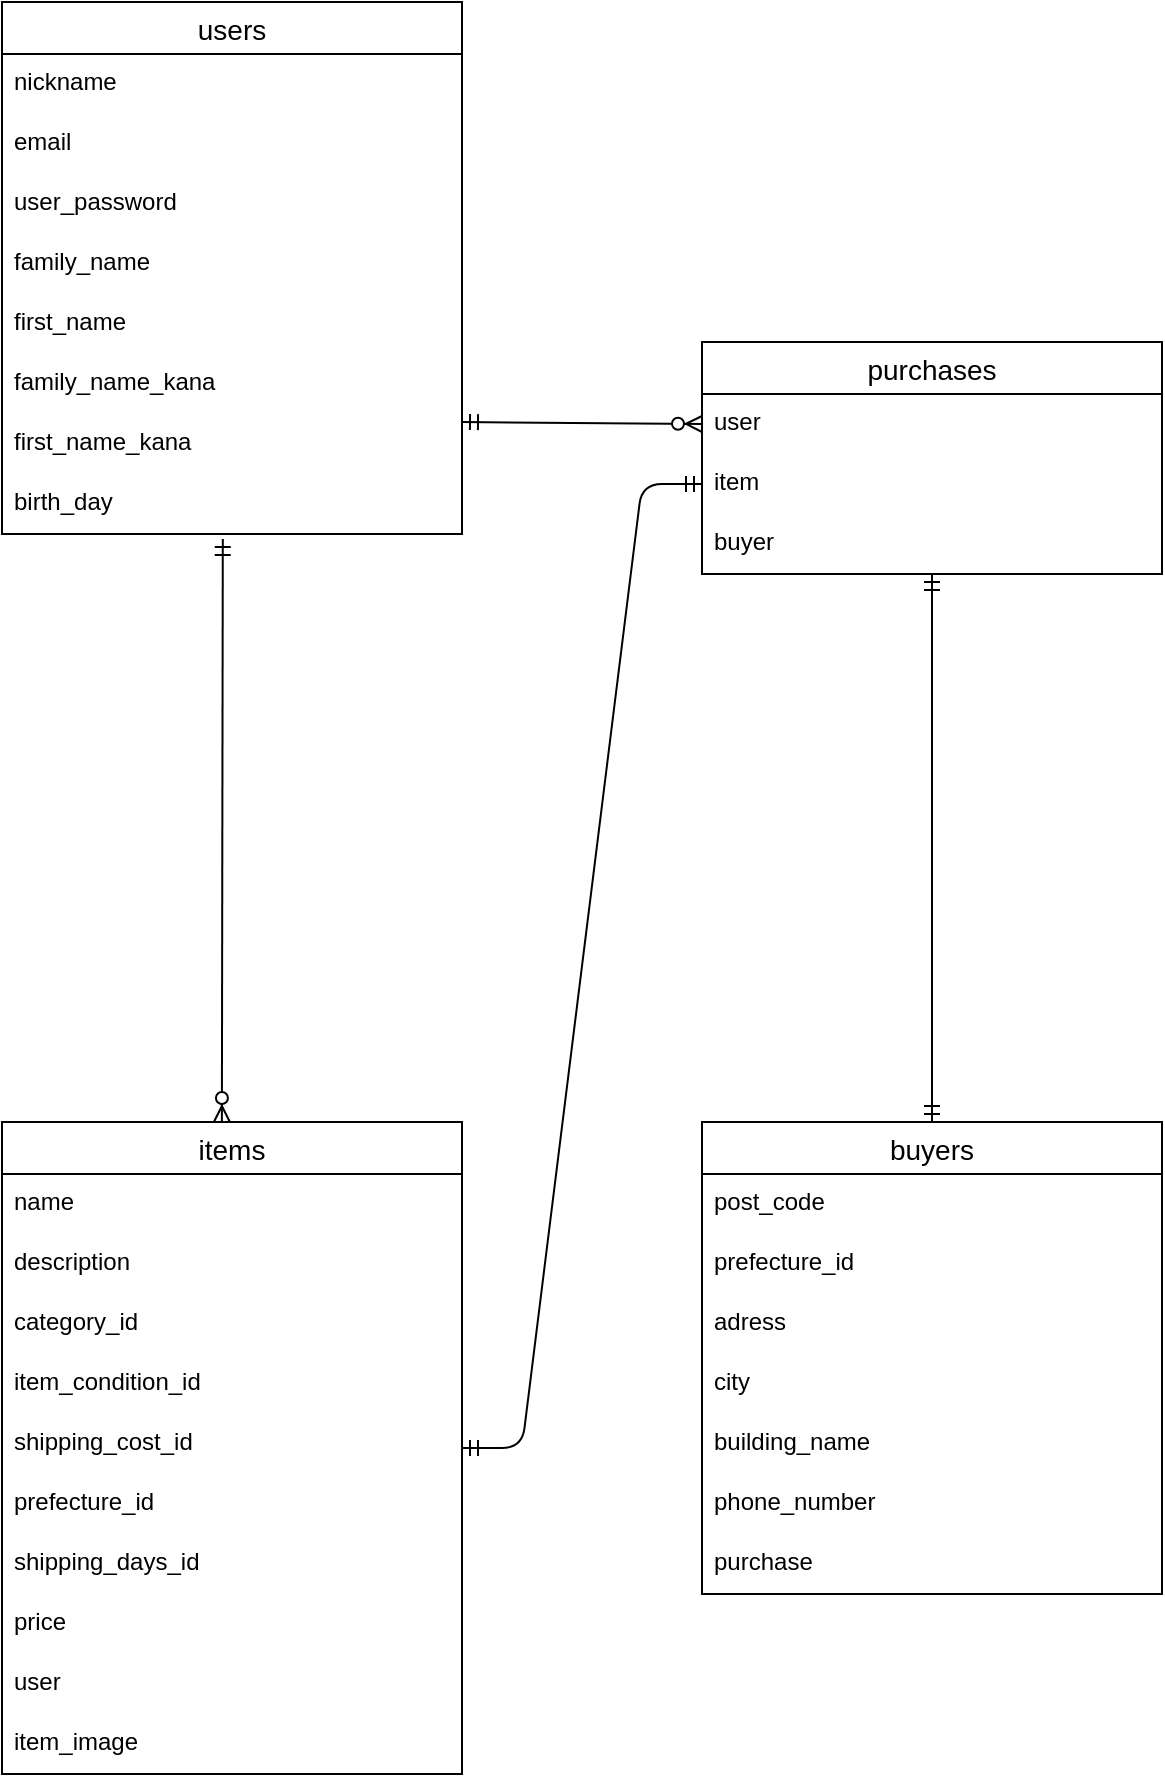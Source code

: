 <mxfile>
    <diagram id="b2SMQS_5gbu7xmif3Qgn" name="ページ1">
        <mxGraphModel dx="578" dy="753" grid="1" gridSize="10" guides="1" tooltips="1" connect="1" arrows="1" fold="1" page="1" pageScale="1" pageWidth="827" pageHeight="1169" math="0" shadow="0">
            <root>
                <mxCell id="0"/>
                <mxCell id="1" parent="0"/>
                <mxCell id="seeBD-jilsLh87T198hh-46" value="users" style="swimlane;fontStyle=0;childLayout=stackLayout;horizontal=1;startSize=26;horizontalStack=0;resizeParent=1;resizeParentMax=0;resizeLast=0;collapsible=1;marginBottom=0;align=center;fontSize=14;" parent="1" vertex="1">
                    <mxGeometry x="10" y="80" width="230" height="266" as="geometry"/>
                </mxCell>
                <mxCell id="seeBD-jilsLh87T198hh-47" value="nickname&#10;" style="text;strokeColor=none;fillColor=none;spacingLeft=4;spacingRight=4;overflow=hidden;rotatable=0;points=[[0,0.5],[1,0.5]];portConstraint=eastwest;fontSize=12;" parent="seeBD-jilsLh87T198hh-46" vertex="1">
                    <mxGeometry y="26" width="230" height="30" as="geometry"/>
                </mxCell>
                <mxCell id="seeBD-jilsLh87T198hh-48" value="email" style="text;strokeColor=none;fillColor=none;spacingLeft=4;spacingRight=4;overflow=hidden;rotatable=0;points=[[0,0.5],[1,0.5]];portConstraint=eastwest;fontSize=12;" parent="seeBD-jilsLh87T198hh-46" vertex="1">
                    <mxGeometry y="56" width="230" height="30" as="geometry"/>
                </mxCell>
                <mxCell id="seeBD-jilsLh87T198hh-51" value="user_password" style="text;strokeColor=none;fillColor=none;spacingLeft=4;spacingRight=4;overflow=hidden;rotatable=0;points=[[0,0.5],[1,0.5]];portConstraint=eastwest;fontSize=12;" parent="seeBD-jilsLh87T198hh-46" vertex="1">
                    <mxGeometry y="86" width="230" height="30" as="geometry"/>
                </mxCell>
                <mxCell id="seeBD-jilsLh87T198hh-52" value="family_name" style="text;strokeColor=none;fillColor=none;spacingLeft=4;spacingRight=4;overflow=hidden;rotatable=0;points=[[0,0.5],[1,0.5]];portConstraint=eastwest;fontSize=12;" parent="seeBD-jilsLh87T198hh-46" vertex="1">
                    <mxGeometry y="116" width="230" height="30" as="geometry"/>
                </mxCell>
                <mxCell id="seeBD-jilsLh87T198hh-49" value="first_name" style="text;strokeColor=none;fillColor=none;spacingLeft=4;spacingRight=4;overflow=hidden;rotatable=0;points=[[0,0.5],[1,0.5]];portConstraint=eastwest;fontSize=12;" parent="seeBD-jilsLh87T198hh-46" vertex="1">
                    <mxGeometry y="146" width="230" height="30" as="geometry"/>
                </mxCell>
                <mxCell id="seeBD-jilsLh87T198hh-60" value="family_name_kana" style="text;strokeColor=none;fillColor=none;spacingLeft=4;spacingRight=4;overflow=hidden;rotatable=0;points=[[0,0.5],[1,0.5]];portConstraint=eastwest;fontSize=12;" parent="seeBD-jilsLh87T198hh-46" vertex="1">
                    <mxGeometry y="176" width="230" height="30" as="geometry"/>
                </mxCell>
                <mxCell id="seeBD-jilsLh87T198hh-59" value="first_name_kana" style="text;strokeColor=none;fillColor=none;spacingLeft=4;spacingRight=4;overflow=hidden;rotatable=0;points=[[0,0.5],[1,0.5]];portConstraint=eastwest;fontSize=12;" parent="seeBD-jilsLh87T198hh-46" vertex="1">
                    <mxGeometry y="206" width="230" height="30" as="geometry"/>
                </mxCell>
                <mxCell id="seeBD-jilsLh87T198hh-53" value="birth_day" style="text;strokeColor=none;fillColor=none;spacingLeft=4;spacingRight=4;overflow=hidden;rotatable=0;points=[[0,0.5],[1,0.5]];portConstraint=eastwest;fontSize=12;" parent="seeBD-jilsLh87T198hh-46" vertex="1">
                    <mxGeometry y="236" width="230" height="30" as="geometry"/>
                </mxCell>
                <mxCell id="seeBD-jilsLh87T198hh-61" value="items" style="swimlane;fontStyle=0;childLayout=stackLayout;horizontal=1;startSize=26;horizontalStack=0;resizeParent=1;resizeParentMax=0;resizeLast=0;collapsible=1;marginBottom=0;align=center;fontSize=14;" parent="1" vertex="1">
                    <mxGeometry x="10" y="640" width="230" height="326" as="geometry"/>
                </mxCell>
                <mxCell id="seeBD-jilsLh87T198hh-62" value="name" style="text;strokeColor=none;fillColor=none;spacingLeft=4;spacingRight=4;overflow=hidden;rotatable=0;points=[[0,0.5],[1,0.5]];portConstraint=eastwest;fontSize=12;" parent="seeBD-jilsLh87T198hh-61" vertex="1">
                    <mxGeometry y="26" width="230" height="30" as="geometry"/>
                </mxCell>
                <mxCell id="seeBD-jilsLh87T198hh-63" value="description" style="text;strokeColor=none;fillColor=none;spacingLeft=4;spacingRight=4;overflow=hidden;rotatable=0;points=[[0,0.5],[1,0.5]];portConstraint=eastwest;fontSize=12;" parent="seeBD-jilsLh87T198hh-61" vertex="1">
                    <mxGeometry y="56" width="230" height="30" as="geometry"/>
                </mxCell>
                <mxCell id="seeBD-jilsLh87T198hh-64" value="category_id" style="text;strokeColor=none;fillColor=none;spacingLeft=4;spacingRight=4;overflow=hidden;rotatable=0;points=[[0,0.5],[1,0.5]];portConstraint=eastwest;fontSize=12;" parent="seeBD-jilsLh87T198hh-61" vertex="1">
                    <mxGeometry y="86" width="230" height="30" as="geometry"/>
                </mxCell>
                <mxCell id="seeBD-jilsLh87T198hh-65" value="item_condition_id" style="text;strokeColor=none;fillColor=none;spacingLeft=4;spacingRight=4;overflow=hidden;rotatable=0;points=[[0,0.5],[1,0.5]];portConstraint=eastwest;fontSize=12;" parent="seeBD-jilsLh87T198hh-61" vertex="1">
                    <mxGeometry y="116" width="230" height="30" as="geometry"/>
                </mxCell>
                <mxCell id="seeBD-jilsLh87T198hh-66" value="shipping_cost_id" style="text;strokeColor=none;fillColor=none;spacingLeft=4;spacingRight=4;overflow=hidden;rotatable=0;points=[[0,0.5],[1,0.5]];portConstraint=eastwest;fontSize=12;" parent="seeBD-jilsLh87T198hh-61" vertex="1">
                    <mxGeometry y="146" width="230" height="30" as="geometry"/>
                </mxCell>
                <mxCell id="seeBD-jilsLh87T198hh-67" value="prefecture_id" style="text;strokeColor=none;fillColor=none;spacingLeft=4;spacingRight=4;overflow=hidden;rotatable=0;points=[[0,0.5],[1,0.5]];portConstraint=eastwest;fontSize=12;" parent="seeBD-jilsLh87T198hh-61" vertex="1">
                    <mxGeometry y="176" width="230" height="30" as="geometry"/>
                </mxCell>
                <mxCell id="seeBD-jilsLh87T198hh-68" value="shipping_days_id" style="text;strokeColor=none;fillColor=none;spacingLeft=4;spacingRight=4;overflow=hidden;rotatable=0;points=[[0,0.5],[1,0.5]];portConstraint=eastwest;fontSize=12;" parent="seeBD-jilsLh87T198hh-61" vertex="1">
                    <mxGeometry y="206" width="230" height="30" as="geometry"/>
                </mxCell>
                <mxCell id="seeBD-jilsLh87T198hh-69" value="price" style="text;strokeColor=none;fillColor=none;spacingLeft=4;spacingRight=4;overflow=hidden;rotatable=0;points=[[0,0.5],[1,0.5]];portConstraint=eastwest;fontSize=12;" parent="seeBD-jilsLh87T198hh-61" vertex="1">
                    <mxGeometry y="236" width="230" height="30" as="geometry"/>
                </mxCell>
                <mxCell id="2" value="user" style="text;strokeColor=none;fillColor=none;spacingLeft=4;spacingRight=4;overflow=hidden;rotatable=0;points=[[0,0.5],[1,0.5]];portConstraint=eastwest;fontSize=12;" parent="seeBD-jilsLh87T198hh-61" vertex="1">
                    <mxGeometry y="266" width="230" height="30" as="geometry"/>
                </mxCell>
                <mxCell id="4" value="item_image" style="text;strokeColor=none;fillColor=none;spacingLeft=4;spacingRight=4;overflow=hidden;rotatable=0;points=[[0,0.5],[1,0.5]];portConstraint=eastwest;fontSize=12;" parent="seeBD-jilsLh87T198hh-61" vertex="1">
                    <mxGeometry y="296" width="230" height="30" as="geometry"/>
                </mxCell>
                <mxCell id="seeBD-jilsLh87T198hh-74" value="buyers" style="swimlane;fontStyle=0;childLayout=stackLayout;horizontal=1;startSize=26;horizontalStack=0;resizeParent=1;resizeParentMax=0;resizeLast=0;collapsible=1;marginBottom=0;align=center;fontSize=14;" parent="1" vertex="1">
                    <mxGeometry x="360" y="640" width="230" height="236" as="geometry"/>
                </mxCell>
                <mxCell id="seeBD-jilsLh87T198hh-82" value="post_code" style="text;strokeColor=none;fillColor=none;spacingLeft=4;spacingRight=4;overflow=hidden;rotatable=0;points=[[0,0.5],[1,0.5]];portConstraint=eastwest;fontSize=12;" parent="seeBD-jilsLh87T198hh-74" vertex="1">
                    <mxGeometry y="26" width="230" height="30" as="geometry"/>
                </mxCell>
                <mxCell id="seeBD-jilsLh87T198hh-75" value="prefecture_id" style="text;strokeColor=none;fillColor=none;spacingLeft=4;spacingRight=4;overflow=hidden;rotatable=0;points=[[0,0.5],[1,0.5]];portConstraint=eastwest;fontSize=12;" parent="seeBD-jilsLh87T198hh-74" vertex="1">
                    <mxGeometry y="56" width="230" height="30" as="geometry"/>
                </mxCell>
                <mxCell id="seeBD-jilsLh87T198hh-76" value="adress" style="text;strokeColor=none;fillColor=none;spacingLeft=4;spacingRight=4;overflow=hidden;rotatable=0;points=[[0,0.5],[1,0.5]];portConstraint=eastwest;fontSize=12;" parent="seeBD-jilsLh87T198hh-74" vertex="1">
                    <mxGeometry y="86" width="230" height="30" as="geometry"/>
                </mxCell>
                <mxCell id="seeBD-jilsLh87T198hh-77" value="city" style="text;strokeColor=none;fillColor=none;spacingLeft=4;spacingRight=4;overflow=hidden;rotatable=0;points=[[0,0.5],[1,0.5]];portConstraint=eastwest;fontSize=12;" parent="seeBD-jilsLh87T198hh-74" vertex="1">
                    <mxGeometry y="116" width="230" height="30" as="geometry"/>
                </mxCell>
                <mxCell id="seeBD-jilsLh87T198hh-100" value="building_name" style="text;strokeColor=none;fillColor=none;spacingLeft=4;spacingRight=4;overflow=hidden;rotatable=0;points=[[0,0.5],[1,0.5]];portConstraint=eastwest;fontSize=12;" parent="seeBD-jilsLh87T198hh-74" vertex="1">
                    <mxGeometry y="146" width="230" height="30" as="geometry"/>
                </mxCell>
                <mxCell id="seeBD-jilsLh87T198hh-99" value="phone_number" style="text;strokeColor=none;fillColor=none;spacingLeft=4;spacingRight=4;overflow=hidden;rotatable=0;points=[[0,0.5],[1,0.5]];portConstraint=eastwest;fontSize=12;" parent="seeBD-jilsLh87T198hh-74" vertex="1">
                    <mxGeometry y="176" width="230" height="30" as="geometry"/>
                </mxCell>
                <mxCell id="19" value="purchase" style="text;strokeColor=none;fillColor=none;spacingLeft=4;spacingRight=4;overflow=hidden;rotatable=0;points=[[0,0.5],[1,0.5]];portConstraint=eastwest;fontSize=12;" parent="seeBD-jilsLh87T198hh-74" vertex="1">
                    <mxGeometry y="206" width="230" height="30" as="geometry"/>
                </mxCell>
                <mxCell id="seeBD-jilsLh87T198hh-108" value="" style="fontSize=12;html=1;endArrow=ERzeroToMany;startArrow=ERmandOne;exitX=0.48;exitY=1.084;exitDx=0;exitDy=0;exitPerimeter=0;entryX=0.478;entryY=0;entryDx=0;entryDy=0;entryPerimeter=0;" parent="1" source="seeBD-jilsLh87T198hh-53" target="seeBD-jilsLh87T198hh-61" edge="1">
                    <mxGeometry width="100" height="100" relative="1" as="geometry">
                        <mxPoint x="40" y="420" as="sourcePoint"/>
                        <mxPoint x="120" y="560" as="targetPoint"/>
                    </mxGeometry>
                </mxCell>
                <mxCell id="5" value="purchases" style="swimlane;fontStyle=0;childLayout=stackLayout;horizontal=1;startSize=26;horizontalStack=0;resizeParent=1;resizeParentMax=0;resizeLast=0;collapsible=1;marginBottom=0;align=center;fontSize=14;" parent="1" vertex="1">
                    <mxGeometry x="360" y="250" width="230" height="116" as="geometry"/>
                </mxCell>
                <mxCell id="12" value="user" style="text;strokeColor=none;fillColor=none;spacingLeft=4;spacingRight=4;overflow=hidden;rotatable=0;points=[[0,0.5],[1,0.5]];portConstraint=eastwest;fontSize=12;" parent="5" vertex="1">
                    <mxGeometry y="26" width="230" height="30" as="geometry"/>
                </mxCell>
                <mxCell id="13" value="item" style="text;strokeColor=none;fillColor=none;spacingLeft=4;spacingRight=4;overflow=hidden;rotatable=0;points=[[0,0.5],[1,0.5]];portConstraint=eastwest;fontSize=12;" parent="5" vertex="1">
                    <mxGeometry y="56" width="230" height="30" as="geometry"/>
                </mxCell>
                <mxCell id="20" value="buyer" style="text;strokeColor=none;fillColor=none;spacingLeft=4;spacingRight=4;overflow=hidden;rotatable=0;points=[[0,0.5],[1,0.5]];portConstraint=eastwest;fontSize=12;" vertex="1" parent="5">
                    <mxGeometry y="86" width="230" height="30" as="geometry"/>
                </mxCell>
                <mxCell id="14" value="" style="fontSize=12;html=1;endArrow=ERzeroToMany;startArrow=ERmandOne;exitX=0.48;exitY=1.084;exitDx=0;exitDy=0;exitPerimeter=0;entryX=0;entryY=0.5;entryDx=0;entryDy=0;" parent="1" target="12" edge="1">
                    <mxGeometry width="100" height="100" relative="1" as="geometry">
                        <mxPoint x="240.0" y="290" as="sourcePoint"/>
                        <mxPoint x="299.54" y="290" as="targetPoint"/>
                    </mxGeometry>
                </mxCell>
                <mxCell id="15" value="" style="edgeStyle=entityRelationEdgeStyle;fontSize=12;html=1;endArrow=ERmandOne;startArrow=ERmandOne;entryX=0;entryY=0.5;entryDx=0;entryDy=0;" parent="1" source="seeBD-jilsLh87T198hh-61" target="13" edge="1">
                    <mxGeometry width="100" height="100" relative="1" as="geometry">
                        <mxPoint x="210" y="630" as="sourcePoint"/>
                        <mxPoint x="330" y="630" as="targetPoint"/>
                    </mxGeometry>
                </mxCell>
                <mxCell id="18" value="" style="fontSize=12;html=1;endArrow=ERmandOne;startArrow=ERmandOne;exitX=0.5;exitY=1;exitDx=0;exitDy=0;entryX=0.5;entryY=0;entryDx=0;entryDy=0;" parent="1" source="5" target="seeBD-jilsLh87T198hh-74" edge="1">
                    <mxGeometry width="100" height="100" relative="1" as="geometry">
                        <mxPoint x="400" y="583" as="sourcePoint"/>
                        <mxPoint x="590" y="620" as="targetPoint"/>
                    </mxGeometry>
                </mxCell>
            </root>
        </mxGraphModel>
    </diagram>
</mxfile>